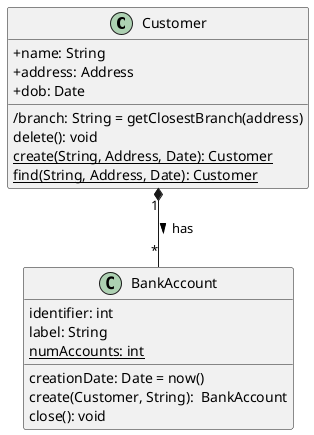 @startuml Aufgabe 1 a)

skinparam classAttributeIconSize 0

class Customer {
    +name: String
    +address: Address
    +dob: Date
    /branch: String = getClosestBranch(address)
    delete(): void
    {static} create(String, Address, Date): Customer
    {static} find(String, Address, Date): Customer
}

class BankAccount {
    identifier: int
    label: String
    creationDate: Date = now()
    create(Customer, String):  BankAccount
    close(): void
    {static} numAccounts: int
}

Customer "1" *-- "*" BankAccount: has >

@enduml
